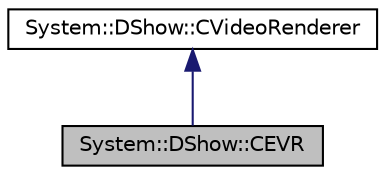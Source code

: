 digraph G
{
  edge [fontname="Helvetica",fontsize="10",labelfontname="Helvetica",labelfontsize="10"];
  node [fontname="Helvetica",fontsize="10",shape=record];
  Node1 [label="System::DShow::CEVR",height=0.2,width=0.4,color="black", fillcolor="grey75", style="filled" fontcolor="black"];
  Node2 -> Node1 [dir="back",color="midnightblue",fontsize="10",style="solid",fontname="Helvetica"];
  Node2 [label="System::DShow::CVideoRenderer",height=0.2,width=0.4,color="black", fillcolor="white", style="filled",URL="$class_system_1_1_d_show_1_1_c_video_renderer.html"];
}
